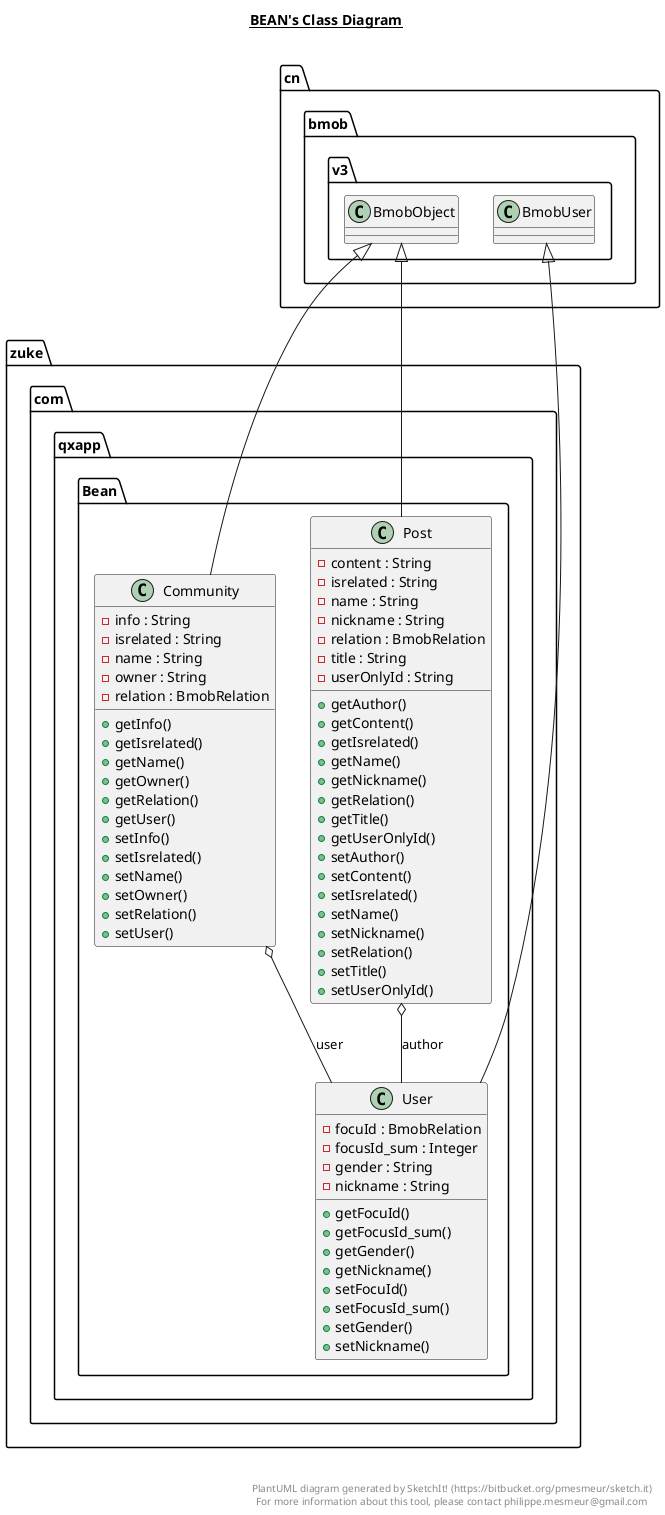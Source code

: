 @startuml

title __BEAN's Class Diagram__\n

  namespace zuke.com.qxapp {
    namespace Bean {
      class zuke.com.qxapp.Bean.Community {
          - info : String
          - isrelated : String
          - name : String
          - owner : String
          - relation : BmobRelation
          + getInfo()
          + getIsrelated()
          + getName()
          + getOwner()
          + getRelation()
          + getUser()
          + setInfo()
          + setIsrelated()
          + setName()
          + setOwner()
          + setRelation()
          + setUser()
      }
    }
  }
  

  namespace zuke.com.qxapp {
    namespace Bean {
      class zuke.com.qxapp.Bean.Post {
          - content : String
          - isrelated : String
          - name : String
          - nickname : String
          - relation : BmobRelation
          - title : String
          - userOnlyId : String
          + getAuthor()
          + getContent()
          + getIsrelated()
          + getName()
          + getNickname()
          + getRelation()
          + getTitle()
          + getUserOnlyId()
          + setAuthor()
          + setContent()
          + setIsrelated()
          + setName()
          + setNickname()
          + setRelation()
          + setTitle()
          + setUserOnlyId()
      }
    }
  }
  

  namespace zuke.com.qxapp {
    namespace Bean {
      class zuke.com.qxapp.Bean.User {
          - focuId : BmobRelation
          - focusId_sum : Integer
          - gender : String
          - nickname : String
          + getFocuId()
          + getFocusId_sum()
          + getGender()
          + getNickname()
          + setFocuId()
          + setFocusId_sum()
          + setGender()
          + setNickname()
      }
    }
  }
  

  zuke.com.qxapp.Bean.Community -up-|> cn.bmob.v3.BmobObject
  zuke.com.qxapp.Bean.Community o-- zuke.com.qxapp.Bean.User : user
  zuke.com.qxapp.Bean.Post -up-|> cn.bmob.v3.BmobObject
  zuke.com.qxapp.Bean.Post o-- zuke.com.qxapp.Bean.User : author
  zuke.com.qxapp.Bean.User -up-|> cn.bmob.v3.BmobUser


right footer


PlantUML diagram generated by SketchIt! (https://bitbucket.org/pmesmeur/sketch.it)
For more information about this tool, please contact philippe.mesmeur@gmail.com
endfooter

@enduml
